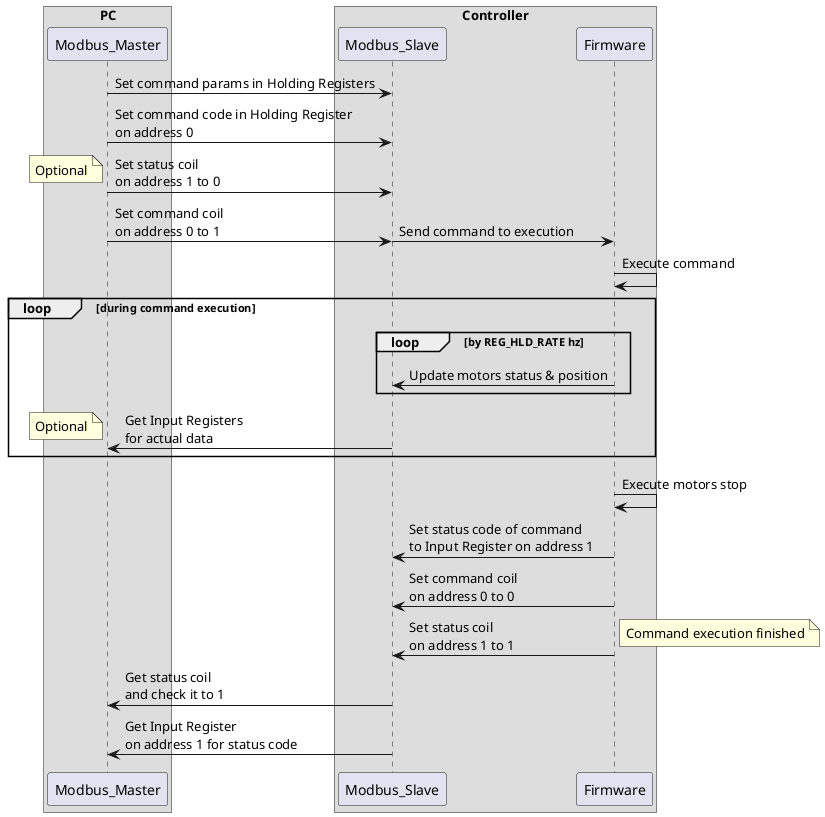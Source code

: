 @startuml
!pragma teoz true
box "PC"
participant Modbus_Master as M
end box
box "Controller"
participant Modbus_Slave as S
participant Firmware as F
end box
M -> S : Set command params in Holding Registers
M -> S : Set command code in Holding Register\non address 0
M -> S : Set status coil\non address 1 to 0
note left
  Optional
end note
M -> S : Set command coil\non address 0 to 1
& S -> F : Send command to execution
F -> F : Execute command
loop during command execution
  loop by REG_HLD_RATE hz
    F -> S : Update motors status & position
  end loop
  S -> M : Get Input Registers\nfor actual data
  note left
    Optional
  end note
end
F -> F : Execute motors stop
F -> S : Set status code of command\nto Input Register on address 1
F -> S : Set command coil\non address 0 to 0
F -> S : Set status coil\non address 1 to 1
note right
  Command execution finished
end note
S -> M : Get status coil\nand check it to 1
S -> M : Get Input Register\non address 1 for status code
@enduml